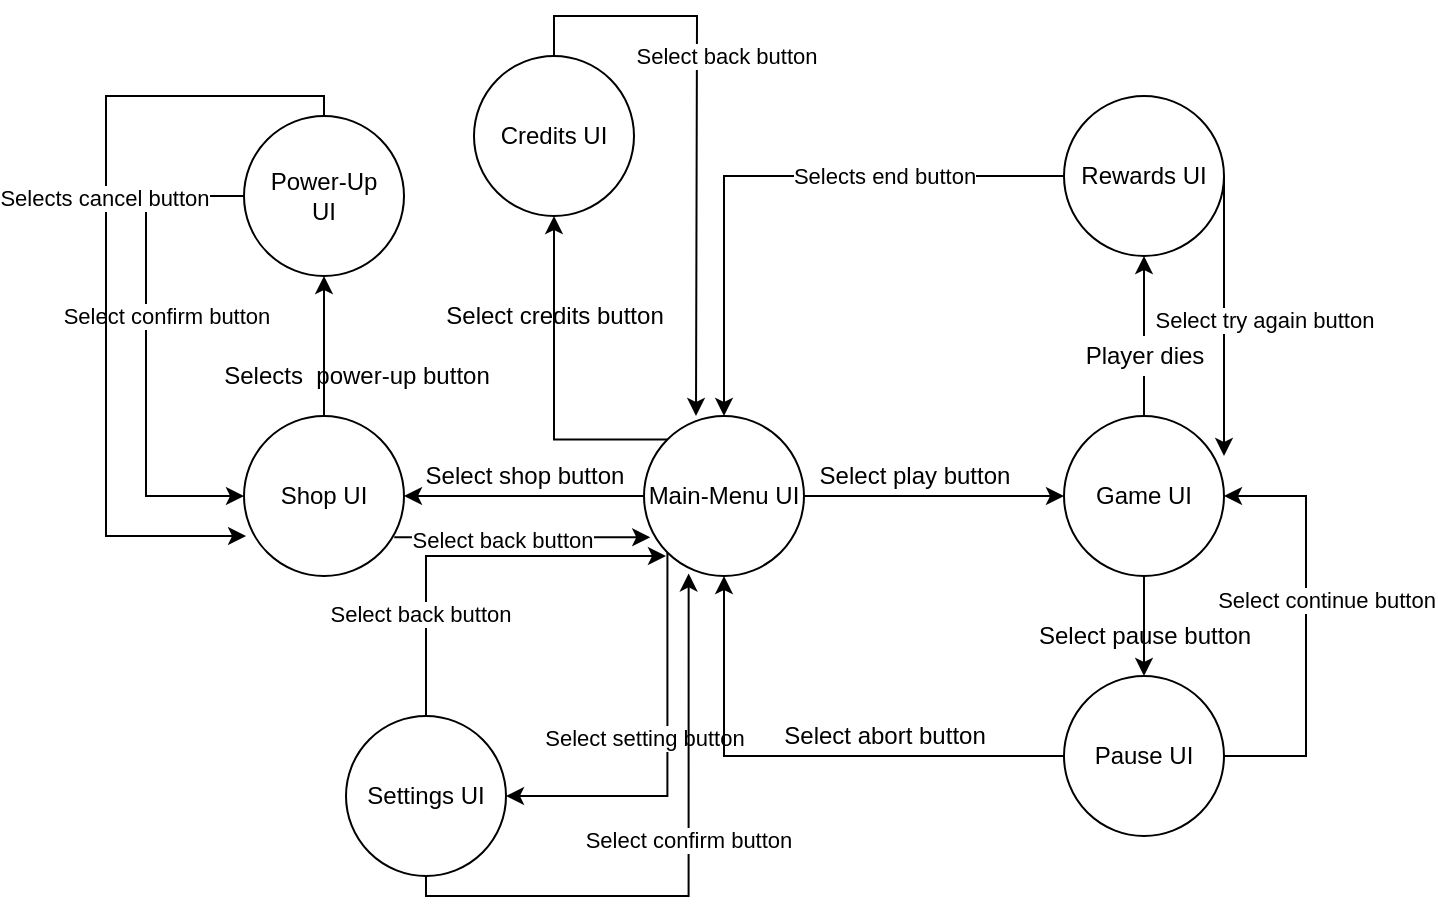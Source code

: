 <mxfile version="15.7.3" type="device"><diagram id="-pG4_3bQNLXZ-OXPYmkd" name="Page-1"><mxGraphModel dx="1550" dy="741" grid="1" gridSize="10" guides="1" tooltips="1" connect="1" arrows="1" fold="1" page="1" pageScale="1" pageWidth="827" pageHeight="1169" math="0" shadow="0"><root><mxCell id="0"/><mxCell id="1" parent="0"/><mxCell id="jIF3aVokFUMwxhtpaLpG-7" style="edgeStyle=orthogonalEdgeStyle;rounded=0;orthogonalLoop=1;jettySize=auto;html=1;entryX=0;entryY=0.5;entryDx=0;entryDy=0;" edge="1" parent="1" source="jIF3aVokFUMwxhtpaLpG-5" target="jIF3aVokFUMwxhtpaLpG-6"><mxGeometry relative="1" as="geometry"/></mxCell><mxCell id="jIF3aVokFUMwxhtpaLpG-27" style="edgeStyle=orthogonalEdgeStyle;rounded=0;orthogonalLoop=1;jettySize=auto;html=1;entryX=1;entryY=0.5;entryDx=0;entryDy=0;" edge="1" parent="1" source="jIF3aVokFUMwxhtpaLpG-5" target="jIF3aVokFUMwxhtpaLpG-26"><mxGeometry relative="1" as="geometry"><mxPoint x="319" y="360" as="targetPoint"/></mxGeometry></mxCell><mxCell id="jIF3aVokFUMwxhtpaLpG-42" style="edgeStyle=orthogonalEdgeStyle;rounded=0;orthogonalLoop=1;jettySize=auto;html=1;exitX=0;exitY=1;exitDx=0;exitDy=0;entryX=1;entryY=0.5;entryDx=0;entryDy=0;" edge="1" parent="1" source="jIF3aVokFUMwxhtpaLpG-5" target="jIF3aVokFUMwxhtpaLpG-41"><mxGeometry relative="1" as="geometry"><Array as="points"><mxPoint x="381" y="510"/></Array></mxGeometry></mxCell><mxCell id="jIF3aVokFUMwxhtpaLpG-43" value="Select setting button" style="edgeLabel;html=1;align=center;verticalAlign=middle;resizable=0;points=[];" vertex="1" connectable="0" parent="jIF3aVokFUMwxhtpaLpG-42"><mxGeometry x="-0.553" relative="1" as="geometry"><mxPoint x="-12" y="47" as="offset"/></mxGeometry></mxCell><mxCell id="jIF3aVokFUMwxhtpaLpG-50" style="edgeStyle=orthogonalEdgeStyle;rounded=0;orthogonalLoop=1;jettySize=auto;html=1;exitX=0;exitY=0;exitDx=0;exitDy=0;entryX=0.5;entryY=1;entryDx=0;entryDy=0;" edge="1" parent="1" source="jIF3aVokFUMwxhtpaLpG-5" target="jIF3aVokFUMwxhtpaLpG-48"><mxGeometry relative="1" as="geometry"/></mxCell><mxCell id="jIF3aVokFUMwxhtpaLpG-5" value="Main-Menu UI" style="ellipse;whiteSpace=wrap;html=1;aspect=fixed;" vertex="1" parent="1"><mxGeometry x="369" y="320" width="80" height="80" as="geometry"/></mxCell><mxCell id="jIF3aVokFUMwxhtpaLpG-10" style="edgeStyle=orthogonalEdgeStyle;rounded=0;orthogonalLoop=1;jettySize=auto;html=1;entryX=0.5;entryY=0;entryDx=0;entryDy=0;" edge="1" parent="1" source="jIF3aVokFUMwxhtpaLpG-6" target="jIF3aVokFUMwxhtpaLpG-9"><mxGeometry relative="1" as="geometry"/></mxCell><mxCell id="jIF3aVokFUMwxhtpaLpG-20" style="edgeStyle=orthogonalEdgeStyle;rounded=0;orthogonalLoop=1;jettySize=auto;html=1;entryX=0.5;entryY=1;entryDx=0;entryDy=0;startArrow=none;" edge="1" parent="1" source="jIF3aVokFUMwxhtpaLpG-19" target="jIF3aVokFUMwxhtpaLpG-17"><mxGeometry relative="1" as="geometry"/></mxCell><mxCell id="jIF3aVokFUMwxhtpaLpG-6" value="Game UI" style="ellipse;whiteSpace=wrap;html=1;aspect=fixed;" vertex="1" parent="1"><mxGeometry x="579" y="320" width="80" height="80" as="geometry"/></mxCell><mxCell id="jIF3aVokFUMwxhtpaLpG-8" value="Select play button" style="text;html=1;align=center;verticalAlign=middle;resizable=0;points=[];autosize=1;strokeColor=none;fillColor=none;" vertex="1" parent="1"><mxGeometry x="449" y="340" width="110" height="20" as="geometry"/></mxCell><mxCell id="jIF3aVokFUMwxhtpaLpG-13" style="edgeStyle=orthogonalEdgeStyle;rounded=0;orthogonalLoop=1;jettySize=auto;html=1;entryX=0.5;entryY=1;entryDx=0;entryDy=0;" edge="1" parent="1" source="jIF3aVokFUMwxhtpaLpG-9" target="jIF3aVokFUMwxhtpaLpG-5"><mxGeometry relative="1" as="geometry"/></mxCell><mxCell id="jIF3aVokFUMwxhtpaLpG-15" style="edgeStyle=orthogonalEdgeStyle;rounded=0;orthogonalLoop=1;jettySize=auto;html=1;entryX=1;entryY=0.5;entryDx=0;entryDy=0;" edge="1" parent="1" source="jIF3aVokFUMwxhtpaLpG-9" target="jIF3aVokFUMwxhtpaLpG-6"><mxGeometry relative="1" as="geometry"><mxPoint x="719" y="360" as="targetPoint"/><Array as="points"><mxPoint x="700" y="490"/><mxPoint x="700" y="360"/></Array></mxGeometry></mxCell><mxCell id="jIF3aVokFUMwxhtpaLpG-16" value="Select continue button" style="edgeLabel;html=1;align=center;verticalAlign=middle;resizable=0;points=[];" vertex="1" connectable="0" parent="jIF3aVokFUMwxhtpaLpG-15"><mxGeometry x="0.128" y="-3" relative="1" as="geometry"><mxPoint x="7" as="offset"/></mxGeometry></mxCell><mxCell id="jIF3aVokFUMwxhtpaLpG-9" value="Pause UI" style="ellipse;whiteSpace=wrap;html=1;aspect=fixed;" vertex="1" parent="1"><mxGeometry x="579" y="450" width="80" height="80" as="geometry"/></mxCell><mxCell id="jIF3aVokFUMwxhtpaLpG-11" value="Select pause button" style="text;html=1;align=center;verticalAlign=middle;resizable=0;points=[];autosize=1;strokeColor=none;fillColor=none;" vertex="1" parent="1"><mxGeometry x="559" y="420" width="120" height="20" as="geometry"/></mxCell><mxCell id="jIF3aVokFUMwxhtpaLpG-14" value="Select abort button" style="text;html=1;align=center;verticalAlign=middle;resizable=0;points=[];autosize=1;strokeColor=none;fillColor=none;" vertex="1" parent="1"><mxGeometry x="429" y="470" width="120" height="20" as="geometry"/></mxCell><mxCell id="jIF3aVokFUMwxhtpaLpG-22" style="edgeStyle=orthogonalEdgeStyle;rounded=0;orthogonalLoop=1;jettySize=auto;html=1;entryX=0.5;entryY=0;entryDx=0;entryDy=0;" edge="1" parent="1" source="jIF3aVokFUMwxhtpaLpG-17" target="jIF3aVokFUMwxhtpaLpG-5"><mxGeometry relative="1" as="geometry"/></mxCell><mxCell id="jIF3aVokFUMwxhtpaLpG-23" value="Selects end button" style="edgeLabel;html=1;align=center;verticalAlign=middle;resizable=0;points=[];" vertex="1" connectable="0" parent="jIF3aVokFUMwxhtpaLpG-22"><mxGeometry x="-0.624" y="-1" relative="1" as="geometry"><mxPoint x="-36" y="1" as="offset"/></mxGeometry></mxCell><mxCell id="jIF3aVokFUMwxhtpaLpG-24" style="edgeStyle=orthogonalEdgeStyle;rounded=0;orthogonalLoop=1;jettySize=auto;html=1;entryX=1;entryY=0.25;entryDx=0;entryDy=0;entryPerimeter=0;" edge="1" parent="1" source="jIF3aVokFUMwxhtpaLpG-17" target="jIF3aVokFUMwxhtpaLpG-6"><mxGeometry relative="1" as="geometry"><mxPoint x="679" y="320" as="targetPoint"/><Array as="points"><mxPoint x="659" y="250"/><mxPoint x="659" y="250"/></Array></mxGeometry></mxCell><mxCell id="jIF3aVokFUMwxhtpaLpG-25" value="Select try again button" style="edgeLabel;html=1;align=center;verticalAlign=middle;resizable=0;points=[];" vertex="1" connectable="0" parent="jIF3aVokFUMwxhtpaLpG-24"><mxGeometry x="-0.111" relative="1" as="geometry"><mxPoint x="20" y="10" as="offset"/></mxGeometry></mxCell><mxCell id="jIF3aVokFUMwxhtpaLpG-17" value="Rewards UI" style="ellipse;whiteSpace=wrap;html=1;aspect=fixed;" vertex="1" parent="1"><mxGeometry x="579" y="160" width="80" height="80" as="geometry"/></mxCell><mxCell id="jIF3aVokFUMwxhtpaLpG-19" value="Player dies" style="text;html=1;align=center;verticalAlign=middle;resizable=0;points=[];autosize=1;strokeColor=none;fillColor=none;" vertex="1" parent="1"><mxGeometry x="579" y="280" width="80" height="20" as="geometry"/></mxCell><mxCell id="jIF3aVokFUMwxhtpaLpG-21" value="" style="edgeStyle=orthogonalEdgeStyle;rounded=0;orthogonalLoop=1;jettySize=auto;html=1;entryX=0.5;entryY=1;entryDx=0;entryDy=0;endArrow=none;" edge="1" parent="1" source="jIF3aVokFUMwxhtpaLpG-6" target="jIF3aVokFUMwxhtpaLpG-19"><mxGeometry relative="1" as="geometry"><mxPoint x="619" y="320" as="sourcePoint"/><mxPoint x="619" y="240" as="targetPoint"/></mxGeometry></mxCell><mxCell id="jIF3aVokFUMwxhtpaLpG-30" style="edgeStyle=orthogonalEdgeStyle;rounded=0;orthogonalLoop=1;jettySize=auto;html=1;entryX=0.5;entryY=1;entryDx=0;entryDy=0;" edge="1" parent="1" source="jIF3aVokFUMwxhtpaLpG-26" target="jIF3aVokFUMwxhtpaLpG-29"><mxGeometry relative="1" as="geometry"/></mxCell><mxCell id="jIF3aVokFUMwxhtpaLpG-39" style="edgeStyle=orthogonalEdgeStyle;rounded=0;orthogonalLoop=1;jettySize=auto;html=1;entryX=0.039;entryY=0.758;entryDx=0;entryDy=0;entryPerimeter=0;exitX=0.939;exitY=0.758;exitDx=0;exitDy=0;exitPerimeter=0;" edge="1" parent="1" source="jIF3aVokFUMwxhtpaLpG-26" target="jIF3aVokFUMwxhtpaLpG-5"><mxGeometry relative="1" as="geometry"><mxPoint x="360" y="420" as="targetPoint"/><Array as="points"/></mxGeometry></mxCell><mxCell id="jIF3aVokFUMwxhtpaLpG-40" value="Select back button" style="edgeLabel;html=1;align=center;verticalAlign=middle;resizable=0;points=[];" vertex="1" connectable="0" parent="jIF3aVokFUMwxhtpaLpG-39"><mxGeometry x="0.217" y="-1" relative="1" as="geometry"><mxPoint x="-24" as="offset"/></mxGeometry></mxCell><mxCell id="jIF3aVokFUMwxhtpaLpG-26" value="Shop UI" style="ellipse;whiteSpace=wrap;html=1;aspect=fixed;" vertex="1" parent="1"><mxGeometry x="169" y="320" width="80" height="80" as="geometry"/></mxCell><mxCell id="jIF3aVokFUMwxhtpaLpG-28" value="Select shop button" style="text;html=1;align=center;verticalAlign=middle;resizable=0;points=[];autosize=1;strokeColor=none;fillColor=none;" vertex="1" parent="1"><mxGeometry x="254" y="340" width="110" height="20" as="geometry"/></mxCell><mxCell id="jIF3aVokFUMwxhtpaLpG-32" style="edgeStyle=orthogonalEdgeStyle;rounded=0;orthogonalLoop=1;jettySize=auto;html=1;entryX=0;entryY=0.5;entryDx=0;entryDy=0;" edge="1" parent="1" source="jIF3aVokFUMwxhtpaLpG-29" target="jIF3aVokFUMwxhtpaLpG-26"><mxGeometry relative="1" as="geometry"><mxPoint x="130" y="360" as="targetPoint"/><Array as="points"><mxPoint x="120" y="210"/><mxPoint x="120" y="360"/></Array></mxGeometry></mxCell><mxCell id="jIF3aVokFUMwxhtpaLpG-33" value="Select confirm button" style="edgeLabel;html=1;align=center;verticalAlign=middle;resizable=0;points=[];" vertex="1" connectable="0" parent="jIF3aVokFUMwxhtpaLpG-32"><mxGeometry x="-0.212" y="-3" relative="1" as="geometry"><mxPoint x="13" y="11" as="offset"/></mxGeometry></mxCell><mxCell id="jIF3aVokFUMwxhtpaLpG-36" style="edgeStyle=orthogonalEdgeStyle;rounded=0;orthogonalLoop=1;jettySize=auto;html=1;entryX=0.013;entryY=0.75;entryDx=0;entryDy=0;entryPerimeter=0;" edge="1" parent="1" source="jIF3aVokFUMwxhtpaLpG-29" target="jIF3aVokFUMwxhtpaLpG-26"><mxGeometry relative="1" as="geometry"><mxPoint x="100" y="380" as="targetPoint"/><Array as="points"><mxPoint x="209" y="160"/><mxPoint x="100" y="160"/><mxPoint x="100" y="380"/></Array></mxGeometry></mxCell><mxCell id="jIF3aVokFUMwxhtpaLpG-37" value="Selects cancel button" style="edgeLabel;html=1;align=center;verticalAlign=middle;resizable=0;points=[];" vertex="1" connectable="0" parent="jIF3aVokFUMwxhtpaLpG-36"><mxGeometry x="-0.171" y="-1" relative="1" as="geometry"><mxPoint as="offset"/></mxGeometry></mxCell><mxCell id="jIF3aVokFUMwxhtpaLpG-29" value="Power-Up&lt;br&gt;UI" style="ellipse;whiteSpace=wrap;html=1;aspect=fixed;" vertex="1" parent="1"><mxGeometry x="169" y="170" width="80" height="80" as="geometry"/></mxCell><mxCell id="jIF3aVokFUMwxhtpaLpG-31" value="Selects&amp;nbsp; power-up button" style="text;html=1;align=center;verticalAlign=middle;resizable=0;points=[];autosize=1;strokeColor=none;fillColor=none;" vertex="1" parent="1"><mxGeometry x="150" y="290" width="150" height="20" as="geometry"/></mxCell><mxCell id="jIF3aVokFUMwxhtpaLpG-44" style="edgeStyle=orthogonalEdgeStyle;rounded=0;orthogonalLoop=1;jettySize=auto;html=1;entryX=0.279;entryY=0.984;entryDx=0;entryDy=0;entryPerimeter=0;" edge="1" parent="1" source="jIF3aVokFUMwxhtpaLpG-41" target="jIF3aVokFUMwxhtpaLpG-5"><mxGeometry relative="1" as="geometry"><Array as="points"><mxPoint x="260" y="560"/><mxPoint x="391" y="560"/></Array></mxGeometry></mxCell><mxCell id="jIF3aVokFUMwxhtpaLpG-45" value="Select confirm button" style="edgeLabel;html=1;align=center;verticalAlign=middle;resizable=0;points=[];" vertex="1" connectable="0" parent="jIF3aVokFUMwxhtpaLpG-44"><mxGeometry x="0.122" y="1" relative="1" as="geometry"><mxPoint as="offset"/></mxGeometry></mxCell><mxCell id="jIF3aVokFUMwxhtpaLpG-46" style="edgeStyle=orthogonalEdgeStyle;rounded=0;orthogonalLoop=1;jettySize=auto;html=1;" edge="1" parent="1" source="jIF3aVokFUMwxhtpaLpG-41"><mxGeometry relative="1" as="geometry"><mxPoint x="380" y="390" as="targetPoint"/><Array as="points"><mxPoint x="260" y="390"/></Array></mxGeometry></mxCell><mxCell id="jIF3aVokFUMwxhtpaLpG-47" value="Select back button" style="edgeLabel;html=1;align=center;verticalAlign=middle;resizable=0;points=[];" vertex="1" connectable="0" parent="jIF3aVokFUMwxhtpaLpG-46"><mxGeometry x="-0.485" y="3" relative="1" as="geometry"><mxPoint as="offset"/></mxGeometry></mxCell><mxCell id="jIF3aVokFUMwxhtpaLpG-41" value="Settings UI" style="ellipse;whiteSpace=wrap;html=1;aspect=fixed;" vertex="1" parent="1"><mxGeometry x="220" y="470" width="80" height="80" as="geometry"/></mxCell><mxCell id="jIF3aVokFUMwxhtpaLpG-52" style="edgeStyle=orthogonalEdgeStyle;rounded=0;orthogonalLoop=1;jettySize=auto;html=1;exitX=0.5;exitY=0;exitDx=0;exitDy=0;" edge="1" parent="1" source="jIF3aVokFUMwxhtpaLpG-48"><mxGeometry relative="1" as="geometry"><mxPoint x="395" y="320" as="targetPoint"/></mxGeometry></mxCell><mxCell id="jIF3aVokFUMwxhtpaLpG-53" value="Select back button" style="edgeLabel;html=1;align=center;verticalAlign=middle;resizable=0;points=[];" vertex="1" connectable="0" parent="jIF3aVokFUMwxhtpaLpG-52"><mxGeometry x="-0.233" y="3" relative="1" as="geometry"><mxPoint x="11" y="-1" as="offset"/></mxGeometry></mxCell><mxCell id="jIF3aVokFUMwxhtpaLpG-48" value="Credits UI" style="ellipse;whiteSpace=wrap;html=1;aspect=fixed;" vertex="1" parent="1"><mxGeometry x="284" y="140" width="80" height="80" as="geometry"/></mxCell><mxCell id="jIF3aVokFUMwxhtpaLpG-51" value="Select credits button" style="text;html=1;align=center;verticalAlign=middle;resizable=0;points=[];autosize=1;strokeColor=none;fillColor=none;" vertex="1" parent="1"><mxGeometry x="264" y="260" width="120" height="20" as="geometry"/></mxCell></root></mxGraphModel></diagram></mxfile>